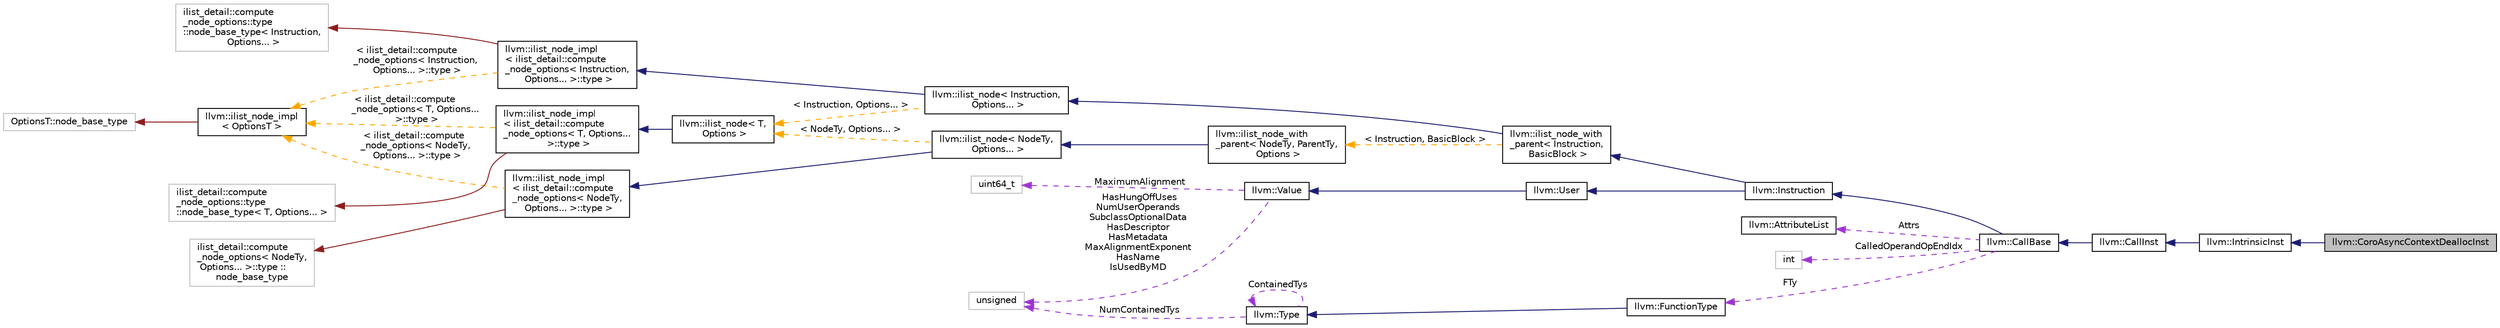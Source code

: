 digraph "llvm::CoroAsyncContextDeallocInst"
{
 // LATEX_PDF_SIZE
  bgcolor="transparent";
  edge [fontname="Helvetica",fontsize="10",labelfontname="Helvetica",labelfontsize="10"];
  node [fontname="Helvetica",fontsize="10",shape=record];
  rankdir="LR";
  Node1 [label="llvm::CoroAsyncContextDeallocInst",height=0.2,width=0.4,color="black", fillcolor="grey75", style="filled", fontcolor="black",tooltip="This represents the llvm.coro.context.dealloc instruction."];
  Node2 -> Node1 [dir="back",color="midnightblue",fontsize="10",style="solid",fontname="Helvetica"];
  Node2 [label="llvm::IntrinsicInst",height=0.2,width=0.4,color="black",URL="$classllvm_1_1IntrinsicInst.html",tooltip="A wrapper class for inspecting calls to intrinsic functions."];
  Node3 -> Node2 [dir="back",color="midnightblue",fontsize="10",style="solid",fontname="Helvetica"];
  Node3 [label="llvm::CallInst",height=0.2,width=0.4,color="black",URL="$classllvm_1_1CallInst.html",tooltip="This class represents a function call, abstracting a target machine's calling convention."];
  Node4 -> Node3 [dir="back",color="midnightblue",fontsize="10",style="solid",fontname="Helvetica"];
  Node4 [label="llvm::CallBase",height=0.2,width=0.4,color="black",URL="$classllvm_1_1CallBase.html",tooltip="Base class for all callable instructions (InvokeInst and CallInst) Holds everything related to callin..."];
  Node5 -> Node4 [dir="back",color="midnightblue",fontsize="10",style="solid",fontname="Helvetica"];
  Node5 [label="llvm::Instruction",height=0.2,width=0.4,color="black",URL="$classllvm_1_1Instruction.html",tooltip=" "];
  Node6 -> Node5 [dir="back",color="midnightblue",fontsize="10",style="solid",fontname="Helvetica"];
  Node6 [label="llvm::User",height=0.2,width=0.4,color="black",URL="$classllvm_1_1User.html",tooltip=" "];
  Node7 -> Node6 [dir="back",color="midnightblue",fontsize="10",style="solid",fontname="Helvetica"];
  Node7 [label="llvm::Value",height=0.2,width=0.4,color="black",URL="$classllvm_1_1Value.html",tooltip="LLVM Value Representation."];
  Node8 -> Node7 [dir="back",color="darkorchid3",fontsize="10",style="dashed",label=" MaximumAlignment" ,fontname="Helvetica"];
  Node8 [label="uint64_t",height=0.2,width=0.4,color="grey75",tooltip=" "];
  Node9 -> Node7 [dir="back",color="darkorchid3",fontsize="10",style="dashed",label=" HasHungOffUses\nNumUserOperands\nSubclassOptionalData\nHasDescriptor\nHasMetadata\nMaxAlignmentExponent\nHasName\nIsUsedByMD" ,fontname="Helvetica"];
  Node9 [label="unsigned",height=0.2,width=0.4,color="grey75",tooltip=" "];
  Node10 -> Node5 [dir="back",color="midnightblue",fontsize="10",style="solid",fontname="Helvetica"];
  Node10 [label="llvm::ilist_node_with\l_parent\< Instruction,\l BasicBlock \>",height=0.2,width=0.4,color="black",URL="$classllvm_1_1ilist__node__with__parent.html",tooltip=" "];
  Node11 -> Node10 [dir="back",color="midnightblue",fontsize="10",style="solid",fontname="Helvetica"];
  Node11 [label="llvm::ilist_node\< Instruction,\l Options... \>",height=0.2,width=0.4,color="black",URL="$classllvm_1_1ilist__node.html",tooltip=" "];
  Node12 -> Node11 [dir="back",color="midnightblue",fontsize="10",style="solid",fontname="Helvetica"];
  Node12 [label="llvm::ilist_node_impl\l\< ilist_detail::compute\l_node_options\< Instruction,\l Options... \>::type \>",height=0.2,width=0.4,color="black",URL="$classllvm_1_1ilist__node__impl.html",tooltip=" "];
  Node13 -> Node12 [dir="back",color="firebrick4",fontsize="10",style="solid",fontname="Helvetica"];
  Node13 [label="ilist_detail::compute\l_node_options::type \l::node_base_type\< Instruction,\l Options... \>",height=0.2,width=0.4,color="grey75",tooltip=" "];
  Node14 -> Node12 [dir="back",color="orange",fontsize="10",style="dashed",label=" \< ilist_detail::compute\l_node_options\< Instruction,\l Options... \>::type \>" ,fontname="Helvetica"];
  Node14 [label="llvm::ilist_node_impl\l\< OptionsT \>",height=0.2,width=0.4,color="black",URL="$classllvm_1_1ilist__node__impl.html",tooltip="Implementation for an ilist node."];
  Node15 -> Node14 [dir="back",color="firebrick4",fontsize="10",style="solid",fontname="Helvetica"];
  Node15 [label="OptionsT::node_base_type",height=0.2,width=0.4,color="grey75",tooltip=" "];
  Node16 -> Node11 [dir="back",color="orange",fontsize="10",style="dashed",label=" \< Instruction, Options... \>" ,fontname="Helvetica"];
  Node16 [label="llvm::ilist_node\< T,\l Options \>",height=0.2,width=0.4,color="black",URL="$classllvm_1_1ilist__node.html",tooltip=" "];
  Node17 -> Node16 [dir="back",color="midnightblue",fontsize="10",style="solid",fontname="Helvetica"];
  Node17 [label="llvm::ilist_node_impl\l\< ilist_detail::compute\l_node_options\< T, Options...\l \>::type \>",height=0.2,width=0.4,color="black",URL="$classllvm_1_1ilist__node__impl.html",tooltip=" "];
  Node18 -> Node17 [dir="back",color="firebrick4",fontsize="10",style="solid",fontname="Helvetica"];
  Node18 [label="ilist_detail::compute\l_node_options::type \l::node_base_type\< T, Options... \>",height=0.2,width=0.4,color="grey75",tooltip=" "];
  Node14 -> Node17 [dir="back",color="orange",fontsize="10",style="dashed",label=" \< ilist_detail::compute\l_node_options\< T, Options...\l \>::type \>" ,fontname="Helvetica"];
  Node19 -> Node10 [dir="back",color="orange",fontsize="10",style="dashed",label=" \< Instruction, BasicBlock \>" ,fontname="Helvetica"];
  Node19 [label="llvm::ilist_node_with\l_parent\< NodeTy, ParentTy,\l Options \>",height=0.2,width=0.4,color="black",URL="$classllvm_1_1ilist__node__with__parent.html",tooltip="An ilist node that can access its parent list."];
  Node20 -> Node19 [dir="back",color="midnightblue",fontsize="10",style="solid",fontname="Helvetica"];
  Node20 [label="llvm::ilist_node\< NodeTy,\l Options... \>",height=0.2,width=0.4,color="black",URL="$classllvm_1_1ilist__node.html",tooltip=" "];
  Node21 -> Node20 [dir="back",color="midnightblue",fontsize="10",style="solid",fontname="Helvetica"];
  Node21 [label="llvm::ilist_node_impl\l\< ilist_detail::compute\l_node_options\< NodeTy,\l Options... \>::type \>",height=0.2,width=0.4,color="black",URL="$classllvm_1_1ilist__node__impl.html",tooltip=" "];
  Node22 -> Node21 [dir="back",color="firebrick4",fontsize="10",style="solid",fontname="Helvetica"];
  Node22 [label="ilist_detail::compute\l_node_options\< NodeTy,\l Options... \>::type ::\lnode_base_type",height=0.2,width=0.4,color="grey75",tooltip=" "];
  Node14 -> Node21 [dir="back",color="orange",fontsize="10",style="dashed",label=" \< ilist_detail::compute\l_node_options\< NodeTy,\l Options... \>::type \>" ,fontname="Helvetica"];
  Node16 -> Node20 [dir="back",color="orange",fontsize="10",style="dashed",label=" \< NodeTy, Options... \>" ,fontname="Helvetica"];
  Node23 -> Node4 [dir="back",color="darkorchid3",fontsize="10",style="dashed",label=" Attrs" ,fontname="Helvetica"];
  Node23 [label="llvm::AttributeList",height=0.2,width=0.4,color="black",URL="$classllvm_1_1AttributeList.html",tooltip=" "];
  Node24 -> Node4 [dir="back",color="darkorchid3",fontsize="10",style="dashed",label=" CalledOperandOpEndIdx" ,fontname="Helvetica"];
  Node24 [label="int",height=0.2,width=0.4,color="grey75",tooltip=" "];
  Node25 -> Node4 [dir="back",color="darkorchid3",fontsize="10",style="dashed",label=" FTy" ,fontname="Helvetica"];
  Node25 [label="llvm::FunctionType",height=0.2,width=0.4,color="black",URL="$classllvm_1_1FunctionType.html",tooltip="Class to represent function types."];
  Node26 -> Node25 [dir="back",color="midnightblue",fontsize="10",style="solid",fontname="Helvetica"];
  Node26 [label="llvm::Type",height=0.2,width=0.4,color="black",URL="$classllvm_1_1Type.html",tooltip="The instances of the Type class are immutable: once they are created, they are never changed."];
  Node26 -> Node26 [dir="back",color="darkorchid3",fontsize="10",style="dashed",label=" ContainedTys" ,fontname="Helvetica"];
  Node9 -> Node26 [dir="back",color="darkorchid3",fontsize="10",style="dashed",label=" NumContainedTys" ,fontname="Helvetica"];
}
